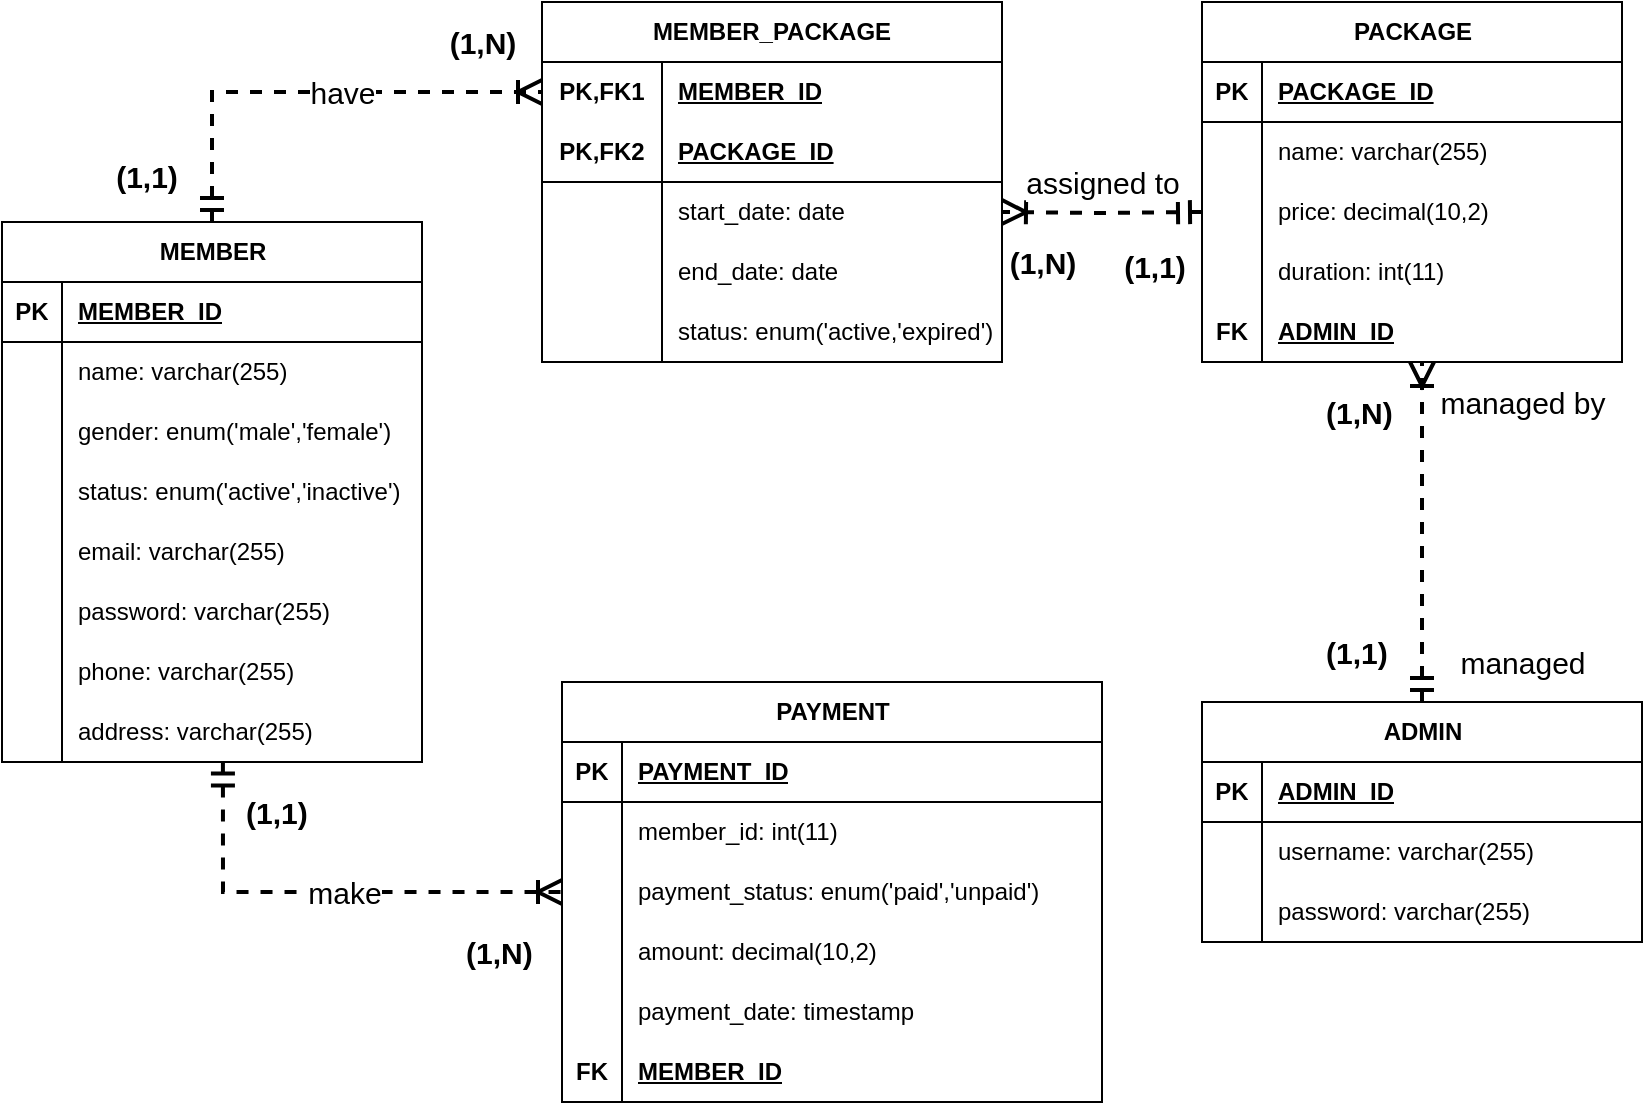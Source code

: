 <mxfile version="26.0.3">
  <diagram id="R2lEEEUBdFMjLlhIrx00" name="Page-1">
    <mxGraphModel dx="1105" dy="549" grid="1" gridSize="10" guides="1" tooltips="1" connect="1" arrows="1" fold="1" page="1" pageScale="1" pageWidth="850" pageHeight="1100" math="0" shadow="0" extFonts="Permanent Marker^https://fonts.googleapis.com/css?family=Permanent+Marker">
      <root>
        <mxCell id="0" />
        <mxCell id="1" parent="0" />
        <mxCell id="UVQawLNhXalvAh1g6Se9-1" value="MEMBER" style="shape=table;startSize=30;container=1;collapsible=1;childLayout=tableLayout;fixedRows=1;rowLines=0;fontStyle=1;align=center;resizeLast=1;html=1;fontFamily=Helvetica;fontSize=12;" parent="1" vertex="1">
          <mxGeometry x="20" y="320" width="210" height="270" as="geometry" />
        </mxCell>
        <mxCell id="UVQawLNhXalvAh1g6Se9-2" value="" style="shape=tableRow;horizontal=0;startSize=0;swimlaneHead=0;swimlaneBody=0;fillColor=none;collapsible=0;dropTarget=0;points=[[0,0.5],[1,0.5]];portConstraint=eastwest;top=0;left=0;right=0;bottom=1;fontFamily=Helvetica;fontSize=12;" parent="UVQawLNhXalvAh1g6Se9-1" vertex="1">
          <mxGeometry y="30" width="210" height="30" as="geometry" />
        </mxCell>
        <mxCell id="UVQawLNhXalvAh1g6Se9-3" value="PK" style="shape=partialRectangle;connectable=0;fillColor=none;top=0;left=0;bottom=0;right=0;fontStyle=1;overflow=hidden;whiteSpace=wrap;html=1;fontFamily=Helvetica;fontSize=12;" parent="UVQawLNhXalvAh1g6Se9-2" vertex="1">
          <mxGeometry width="30" height="30" as="geometry">
            <mxRectangle width="30" height="30" as="alternateBounds" />
          </mxGeometry>
        </mxCell>
        <mxCell id="UVQawLNhXalvAh1g6Se9-4" value="MEMBER_ID" style="shape=partialRectangle;connectable=0;fillColor=none;top=0;left=0;bottom=0;right=0;align=left;spacingLeft=6;fontStyle=5;overflow=hidden;whiteSpace=wrap;html=1;fontFamily=Helvetica;fontSize=12;" parent="UVQawLNhXalvAh1g6Se9-2" vertex="1">
          <mxGeometry x="30" width="180" height="30" as="geometry">
            <mxRectangle width="180" height="30" as="alternateBounds" />
          </mxGeometry>
        </mxCell>
        <mxCell id="UVQawLNhXalvAh1g6Se9-5" value="" style="shape=tableRow;horizontal=0;startSize=0;swimlaneHead=0;swimlaneBody=0;fillColor=none;collapsible=0;dropTarget=0;points=[[0,0.5],[1,0.5]];portConstraint=eastwest;top=0;left=0;right=0;bottom=0;fontFamily=Helvetica;fontSize=12;" parent="UVQawLNhXalvAh1g6Se9-1" vertex="1">
          <mxGeometry y="60" width="210" height="30" as="geometry" />
        </mxCell>
        <mxCell id="UVQawLNhXalvAh1g6Se9-6" value="" style="shape=partialRectangle;connectable=0;fillColor=none;top=0;left=0;bottom=0;right=0;editable=1;overflow=hidden;whiteSpace=wrap;html=1;fontFamily=Helvetica;fontSize=12;" parent="UVQawLNhXalvAh1g6Se9-5" vertex="1">
          <mxGeometry width="30" height="30" as="geometry">
            <mxRectangle width="30" height="30" as="alternateBounds" />
          </mxGeometry>
        </mxCell>
        <mxCell id="UVQawLNhXalvAh1g6Se9-7" value="name: varchar(255)" style="shape=partialRectangle;connectable=0;fillColor=none;top=0;left=0;bottom=0;right=0;align=left;spacingLeft=6;overflow=hidden;whiteSpace=wrap;html=1;fontFamily=Helvetica;fontSize=12;" parent="UVQawLNhXalvAh1g6Se9-5" vertex="1">
          <mxGeometry x="30" width="180" height="30" as="geometry">
            <mxRectangle width="180" height="30" as="alternateBounds" />
          </mxGeometry>
        </mxCell>
        <mxCell id="UVQawLNhXalvAh1g6Se9-8" value="" style="shape=tableRow;horizontal=0;startSize=0;swimlaneHead=0;swimlaneBody=0;fillColor=none;collapsible=0;dropTarget=0;points=[[0,0.5],[1,0.5]];portConstraint=eastwest;top=0;left=0;right=0;bottom=0;fontFamily=Helvetica;fontSize=12;" parent="UVQawLNhXalvAh1g6Se9-1" vertex="1">
          <mxGeometry y="90" width="210" height="30" as="geometry" />
        </mxCell>
        <mxCell id="UVQawLNhXalvAh1g6Se9-9" value="" style="shape=partialRectangle;connectable=0;fillColor=none;top=0;left=0;bottom=0;right=0;editable=1;overflow=hidden;whiteSpace=wrap;html=1;fontFamily=Helvetica;fontSize=12;" parent="UVQawLNhXalvAh1g6Se9-8" vertex="1">
          <mxGeometry width="30" height="30" as="geometry">
            <mxRectangle width="30" height="30" as="alternateBounds" />
          </mxGeometry>
        </mxCell>
        <mxCell id="UVQawLNhXalvAh1g6Se9-10" value="gender: enum(&#39;male&#39;,&#39;female&#39;)" style="shape=partialRectangle;connectable=0;fillColor=none;top=0;left=0;bottom=0;right=0;align=left;spacingLeft=6;overflow=hidden;whiteSpace=wrap;html=1;fontFamily=Helvetica;fontSize=12;" parent="UVQawLNhXalvAh1g6Se9-8" vertex="1">
          <mxGeometry x="30" width="180" height="30" as="geometry">
            <mxRectangle width="180" height="30" as="alternateBounds" />
          </mxGeometry>
        </mxCell>
        <mxCell id="UVQawLNhXalvAh1g6Se9-11" value="" style="shape=tableRow;horizontal=0;startSize=0;swimlaneHead=0;swimlaneBody=0;fillColor=none;collapsible=0;dropTarget=0;points=[[0,0.5],[1,0.5]];portConstraint=eastwest;top=0;left=0;right=0;bottom=0;fontFamily=Helvetica;fontSize=12;" parent="UVQawLNhXalvAh1g6Se9-1" vertex="1">
          <mxGeometry y="120" width="210" height="30" as="geometry" />
        </mxCell>
        <mxCell id="UVQawLNhXalvAh1g6Se9-12" value="" style="shape=partialRectangle;connectable=0;fillColor=none;top=0;left=0;bottom=0;right=0;editable=1;overflow=hidden;whiteSpace=wrap;html=1;fontFamily=Helvetica;fontSize=12;" parent="UVQawLNhXalvAh1g6Se9-11" vertex="1">
          <mxGeometry width="30" height="30" as="geometry">
            <mxRectangle width="30" height="30" as="alternateBounds" />
          </mxGeometry>
        </mxCell>
        <mxCell id="UVQawLNhXalvAh1g6Se9-13" value="status: enum(&#39;active&#39;,&#39;inactive&#39;)" style="shape=partialRectangle;connectable=0;fillColor=none;top=0;left=0;bottom=0;right=0;align=left;spacingLeft=6;overflow=hidden;whiteSpace=wrap;html=1;fontFamily=Helvetica;fontSize=12;" parent="UVQawLNhXalvAh1g6Se9-11" vertex="1">
          <mxGeometry x="30" width="180" height="30" as="geometry">
            <mxRectangle width="180" height="30" as="alternateBounds" />
          </mxGeometry>
        </mxCell>
        <mxCell id="UVQawLNhXalvAh1g6Se9-14" value="" style="shape=tableRow;horizontal=0;startSize=0;swimlaneHead=0;swimlaneBody=0;fillColor=none;collapsible=0;dropTarget=0;points=[[0,0.5],[1,0.5]];portConstraint=eastwest;top=0;left=0;right=0;bottom=0;fontFamily=Helvetica;fontSize=12;" parent="UVQawLNhXalvAh1g6Se9-1" vertex="1">
          <mxGeometry y="150" width="210" height="30" as="geometry" />
        </mxCell>
        <mxCell id="UVQawLNhXalvAh1g6Se9-15" value="" style="shape=partialRectangle;connectable=0;fillColor=none;top=0;left=0;bottom=0;right=0;editable=1;overflow=hidden;whiteSpace=wrap;html=1;fontFamily=Helvetica;fontSize=12;" parent="UVQawLNhXalvAh1g6Se9-14" vertex="1">
          <mxGeometry width="30" height="30" as="geometry">
            <mxRectangle width="30" height="30" as="alternateBounds" />
          </mxGeometry>
        </mxCell>
        <mxCell id="UVQawLNhXalvAh1g6Se9-16" value="email: varchar(255)" style="shape=partialRectangle;connectable=0;fillColor=none;top=0;left=0;bottom=0;right=0;align=left;spacingLeft=6;overflow=hidden;whiteSpace=wrap;html=1;fontFamily=Helvetica;fontSize=12;" parent="UVQawLNhXalvAh1g6Se9-14" vertex="1">
          <mxGeometry x="30" width="180" height="30" as="geometry">
            <mxRectangle width="180" height="30" as="alternateBounds" />
          </mxGeometry>
        </mxCell>
        <mxCell id="UVQawLNhXalvAh1g6Se9-17" value="" style="shape=tableRow;horizontal=0;startSize=0;swimlaneHead=0;swimlaneBody=0;fillColor=none;collapsible=0;dropTarget=0;points=[[0,0.5],[1,0.5]];portConstraint=eastwest;top=0;left=0;right=0;bottom=0;fontFamily=Helvetica;fontSize=12;" parent="UVQawLNhXalvAh1g6Se9-1" vertex="1">
          <mxGeometry y="180" width="210" height="30" as="geometry" />
        </mxCell>
        <mxCell id="UVQawLNhXalvAh1g6Se9-18" value="" style="shape=partialRectangle;connectable=0;fillColor=none;top=0;left=0;bottom=0;right=0;editable=1;overflow=hidden;whiteSpace=wrap;html=1;fontFamily=Helvetica;fontSize=12;" parent="UVQawLNhXalvAh1g6Se9-17" vertex="1">
          <mxGeometry width="30" height="30" as="geometry">
            <mxRectangle width="30" height="30" as="alternateBounds" />
          </mxGeometry>
        </mxCell>
        <mxCell id="UVQawLNhXalvAh1g6Se9-19" value="password: varchar(255)" style="shape=partialRectangle;connectable=0;fillColor=none;top=0;left=0;bottom=0;right=0;align=left;spacingLeft=6;overflow=hidden;whiteSpace=wrap;html=1;fontFamily=Helvetica;fontSize=12;" parent="UVQawLNhXalvAh1g6Se9-17" vertex="1">
          <mxGeometry x="30" width="180" height="30" as="geometry">
            <mxRectangle width="180" height="30" as="alternateBounds" />
          </mxGeometry>
        </mxCell>
        <mxCell id="UVQawLNhXalvAh1g6Se9-20" value="" style="shape=tableRow;horizontal=0;startSize=0;swimlaneHead=0;swimlaneBody=0;fillColor=none;collapsible=0;dropTarget=0;points=[[0,0.5],[1,0.5]];portConstraint=eastwest;top=0;left=0;right=0;bottom=0;fontFamily=Helvetica;fontSize=12;" parent="UVQawLNhXalvAh1g6Se9-1" vertex="1">
          <mxGeometry y="210" width="210" height="30" as="geometry" />
        </mxCell>
        <mxCell id="UVQawLNhXalvAh1g6Se9-21" value="" style="shape=partialRectangle;connectable=0;fillColor=none;top=0;left=0;bottom=0;right=0;editable=1;overflow=hidden;whiteSpace=wrap;html=1;fontFamily=Helvetica;fontSize=12;" parent="UVQawLNhXalvAh1g6Se9-20" vertex="1">
          <mxGeometry width="30" height="30" as="geometry">
            <mxRectangle width="30" height="30" as="alternateBounds" />
          </mxGeometry>
        </mxCell>
        <mxCell id="UVQawLNhXalvAh1g6Se9-22" value="phone: varchar(255)" style="shape=partialRectangle;connectable=0;fillColor=none;top=0;left=0;bottom=0;right=0;align=left;spacingLeft=6;overflow=hidden;whiteSpace=wrap;html=1;fontFamily=Helvetica;fontSize=12;" parent="UVQawLNhXalvAh1g6Se9-20" vertex="1">
          <mxGeometry x="30" width="180" height="30" as="geometry">
            <mxRectangle width="180" height="30" as="alternateBounds" />
          </mxGeometry>
        </mxCell>
        <mxCell id="UVQawLNhXalvAh1g6Se9-23" value="" style="shape=tableRow;horizontal=0;startSize=0;swimlaneHead=0;swimlaneBody=0;fillColor=none;collapsible=0;dropTarget=0;points=[[0,0.5],[1,0.5]];portConstraint=eastwest;top=0;left=0;right=0;bottom=0;fontFamily=Helvetica;fontSize=12;" parent="UVQawLNhXalvAh1g6Se9-1" vertex="1">
          <mxGeometry y="240" width="210" height="30" as="geometry" />
        </mxCell>
        <mxCell id="UVQawLNhXalvAh1g6Se9-24" value="" style="shape=partialRectangle;connectable=0;fillColor=none;top=0;left=0;bottom=0;right=0;editable=1;overflow=hidden;whiteSpace=wrap;html=1;fontFamily=Helvetica;fontSize=12;" parent="UVQawLNhXalvAh1g6Se9-23" vertex="1">
          <mxGeometry width="30" height="30" as="geometry">
            <mxRectangle width="30" height="30" as="alternateBounds" />
          </mxGeometry>
        </mxCell>
        <mxCell id="UVQawLNhXalvAh1g6Se9-25" value="address: varchar(255)" style="shape=partialRectangle;connectable=0;fillColor=none;top=0;left=0;bottom=0;right=0;align=left;spacingLeft=6;overflow=hidden;whiteSpace=wrap;html=1;fontFamily=Helvetica;fontSize=12;" parent="UVQawLNhXalvAh1g6Se9-23" vertex="1">
          <mxGeometry x="30" width="180" height="30" as="geometry">
            <mxRectangle width="180" height="30" as="alternateBounds" />
          </mxGeometry>
        </mxCell>
        <mxCell id="UVQawLNhXalvAh1g6Se9-26" value="PAYMENT" style="shape=table;startSize=30;container=1;collapsible=1;childLayout=tableLayout;fixedRows=1;rowLines=0;fontStyle=1;align=center;resizeLast=1;html=1;fontFamily=Helvetica;fontSize=12;" parent="1" vertex="1">
          <mxGeometry x="300" y="550" width="270" height="210" as="geometry">
            <mxRectangle x="300" y="550" width="100" height="30" as="alternateBounds" />
          </mxGeometry>
        </mxCell>
        <mxCell id="UVQawLNhXalvAh1g6Se9-27" value="" style="shape=tableRow;horizontal=0;startSize=0;swimlaneHead=0;swimlaneBody=0;fillColor=none;collapsible=0;dropTarget=0;points=[[0,0.5],[1,0.5]];portConstraint=eastwest;top=0;left=0;right=0;bottom=1;fontFamily=Helvetica;fontSize=12;" parent="UVQawLNhXalvAh1g6Se9-26" vertex="1">
          <mxGeometry y="30" width="270" height="30" as="geometry" />
        </mxCell>
        <mxCell id="UVQawLNhXalvAh1g6Se9-28" value="PK" style="shape=partialRectangle;connectable=0;fillColor=none;top=0;left=0;bottom=0;right=0;fontStyle=1;overflow=hidden;whiteSpace=wrap;html=1;fontFamily=Helvetica;fontSize=12;" parent="UVQawLNhXalvAh1g6Se9-27" vertex="1">
          <mxGeometry width="30" height="30" as="geometry">
            <mxRectangle width="30" height="30" as="alternateBounds" />
          </mxGeometry>
        </mxCell>
        <mxCell id="UVQawLNhXalvAh1g6Se9-29" value="PAYMENT_ID" style="shape=partialRectangle;connectable=0;fillColor=none;top=0;left=0;bottom=0;right=0;align=left;spacingLeft=6;fontStyle=5;overflow=hidden;whiteSpace=wrap;html=1;fontFamily=Helvetica;fontSize=12;" parent="UVQawLNhXalvAh1g6Se9-27" vertex="1">
          <mxGeometry x="30" width="240" height="30" as="geometry">
            <mxRectangle width="240" height="30" as="alternateBounds" />
          </mxGeometry>
        </mxCell>
        <mxCell id="UVQawLNhXalvAh1g6Se9-30" value="" style="shape=tableRow;horizontal=0;startSize=0;swimlaneHead=0;swimlaneBody=0;fillColor=none;collapsible=0;dropTarget=0;points=[[0,0.5],[1,0.5]];portConstraint=eastwest;top=0;left=0;right=0;bottom=0;fontFamily=Helvetica;fontSize=12;" parent="UVQawLNhXalvAh1g6Se9-26" vertex="1">
          <mxGeometry y="60" width="270" height="30" as="geometry" />
        </mxCell>
        <mxCell id="UVQawLNhXalvAh1g6Se9-31" value="" style="shape=partialRectangle;connectable=0;fillColor=none;top=0;left=0;bottom=0;right=0;editable=1;overflow=hidden;whiteSpace=wrap;html=1;fontFamily=Helvetica;fontSize=12;" parent="UVQawLNhXalvAh1g6Se9-30" vertex="1">
          <mxGeometry width="30" height="30" as="geometry">
            <mxRectangle width="30" height="30" as="alternateBounds" />
          </mxGeometry>
        </mxCell>
        <mxCell id="UVQawLNhXalvAh1g6Se9-32" value="member_id: int(11)" style="shape=partialRectangle;connectable=0;fillColor=none;top=0;left=0;bottom=0;right=0;align=left;spacingLeft=6;overflow=hidden;whiteSpace=wrap;html=1;fontFamily=Helvetica;fontSize=12;" parent="UVQawLNhXalvAh1g6Se9-30" vertex="1">
          <mxGeometry x="30" width="240" height="30" as="geometry">
            <mxRectangle width="240" height="30" as="alternateBounds" />
          </mxGeometry>
        </mxCell>
        <mxCell id="UVQawLNhXalvAh1g6Se9-33" value="" style="shape=tableRow;horizontal=0;startSize=0;swimlaneHead=0;swimlaneBody=0;fillColor=none;collapsible=0;dropTarget=0;points=[[0,0.5],[1,0.5]];portConstraint=eastwest;top=0;left=0;right=0;bottom=0;fontFamily=Helvetica;fontSize=12;" parent="UVQawLNhXalvAh1g6Se9-26" vertex="1">
          <mxGeometry y="90" width="270" height="30" as="geometry" />
        </mxCell>
        <mxCell id="UVQawLNhXalvAh1g6Se9-34" value="" style="shape=partialRectangle;connectable=0;fillColor=none;top=0;left=0;bottom=0;right=0;editable=1;overflow=hidden;whiteSpace=wrap;html=1;fontFamily=Helvetica;fontSize=12;" parent="UVQawLNhXalvAh1g6Se9-33" vertex="1">
          <mxGeometry width="30" height="30" as="geometry">
            <mxRectangle width="30" height="30" as="alternateBounds" />
          </mxGeometry>
        </mxCell>
        <mxCell id="UVQawLNhXalvAh1g6Se9-35" value="payment_status: enum(&#39;paid&#39;,&#39;unpaid&#39;)" style="shape=partialRectangle;connectable=0;fillColor=none;top=0;left=0;bottom=0;right=0;align=left;spacingLeft=6;overflow=hidden;whiteSpace=wrap;html=1;fontFamily=Helvetica;fontSize=12;" parent="UVQawLNhXalvAh1g6Se9-33" vertex="1">
          <mxGeometry x="30" width="240" height="30" as="geometry">
            <mxRectangle width="240" height="30" as="alternateBounds" />
          </mxGeometry>
        </mxCell>
        <mxCell id="UVQawLNhXalvAh1g6Se9-36" value="" style="shape=tableRow;horizontal=0;startSize=0;swimlaneHead=0;swimlaneBody=0;fillColor=none;collapsible=0;dropTarget=0;points=[[0,0.5],[1,0.5]];portConstraint=eastwest;top=0;left=0;right=0;bottom=0;fontFamily=Helvetica;fontSize=12;" parent="UVQawLNhXalvAh1g6Se9-26" vertex="1">
          <mxGeometry y="120" width="270" height="30" as="geometry" />
        </mxCell>
        <mxCell id="UVQawLNhXalvAh1g6Se9-37" value="" style="shape=partialRectangle;connectable=0;fillColor=none;top=0;left=0;bottom=0;right=0;editable=1;overflow=hidden;whiteSpace=wrap;html=1;fontFamily=Helvetica;fontSize=12;" parent="UVQawLNhXalvAh1g6Se9-36" vertex="1">
          <mxGeometry width="30" height="30" as="geometry">
            <mxRectangle width="30" height="30" as="alternateBounds" />
          </mxGeometry>
        </mxCell>
        <mxCell id="UVQawLNhXalvAh1g6Se9-38" value="amount: decimal(10,2)" style="shape=partialRectangle;connectable=0;fillColor=none;top=0;left=0;bottom=0;right=0;align=left;spacingLeft=6;overflow=hidden;whiteSpace=wrap;html=1;fontFamily=Helvetica;fontSize=12;" parent="UVQawLNhXalvAh1g6Se9-36" vertex="1">
          <mxGeometry x="30" width="240" height="30" as="geometry">
            <mxRectangle width="240" height="30" as="alternateBounds" />
          </mxGeometry>
        </mxCell>
        <mxCell id="UVQawLNhXalvAh1g6Se9-39" value="" style="shape=tableRow;horizontal=0;startSize=0;swimlaneHead=0;swimlaneBody=0;fillColor=none;collapsible=0;dropTarget=0;points=[[0,0.5],[1,0.5]];portConstraint=eastwest;top=0;left=0;right=0;bottom=0;fontFamily=Helvetica;fontSize=12;" parent="UVQawLNhXalvAh1g6Se9-26" vertex="1">
          <mxGeometry y="150" width="270" height="30" as="geometry" />
        </mxCell>
        <mxCell id="UVQawLNhXalvAh1g6Se9-40" value="" style="shape=partialRectangle;connectable=0;fillColor=none;top=0;left=0;bottom=0;right=0;editable=1;overflow=hidden;whiteSpace=wrap;html=1;fontFamily=Helvetica;fontSize=12;" parent="UVQawLNhXalvAh1g6Se9-39" vertex="1">
          <mxGeometry width="30" height="30" as="geometry">
            <mxRectangle width="30" height="30" as="alternateBounds" />
          </mxGeometry>
        </mxCell>
        <mxCell id="UVQawLNhXalvAh1g6Se9-41" value="payment_date: timestamp" style="shape=partialRectangle;connectable=0;fillColor=none;top=0;left=0;bottom=0;right=0;align=left;spacingLeft=6;overflow=hidden;whiteSpace=wrap;html=1;fontFamily=Helvetica;fontSize=12;" parent="UVQawLNhXalvAh1g6Se9-39" vertex="1">
          <mxGeometry x="30" width="240" height="30" as="geometry">
            <mxRectangle width="240" height="30" as="alternateBounds" />
          </mxGeometry>
        </mxCell>
        <mxCell id="UVQawLNhXalvAh1g6Se9-42" value="" style="shape=tableRow;horizontal=0;startSize=0;swimlaneHead=0;swimlaneBody=0;fillColor=none;collapsible=0;dropTarget=0;points=[[0,0.5],[1,0.5]];portConstraint=eastwest;top=0;left=0;right=0;bottom=0;fontFamily=Helvetica;fontSize=12;fontStyle=1" parent="UVQawLNhXalvAh1g6Se9-26" vertex="1">
          <mxGeometry y="180" width="270" height="30" as="geometry" />
        </mxCell>
        <mxCell id="UVQawLNhXalvAh1g6Se9-43" value="&lt;b&gt;FK&lt;/b&gt;" style="shape=partialRectangle;connectable=0;fillColor=none;top=0;left=0;bottom=0;right=0;editable=1;overflow=hidden;whiteSpace=wrap;html=1;fontFamily=Helvetica;fontSize=12;" parent="UVQawLNhXalvAh1g6Se9-42" vertex="1">
          <mxGeometry width="30" height="30" as="geometry">
            <mxRectangle width="30" height="30" as="alternateBounds" />
          </mxGeometry>
        </mxCell>
        <mxCell id="UVQawLNhXalvAh1g6Se9-44" value="&lt;b&gt;&lt;u&gt;MEMBER_ID&lt;/u&gt;&lt;/b&gt;" style="shape=partialRectangle;connectable=0;fillColor=none;top=0;left=0;bottom=0;right=0;align=left;spacingLeft=6;overflow=hidden;whiteSpace=wrap;html=1;fontFamily=Helvetica;fontSize=12;" parent="UVQawLNhXalvAh1g6Se9-42" vertex="1">
          <mxGeometry x="30" width="240" height="30" as="geometry">
            <mxRectangle width="240" height="30" as="alternateBounds" />
          </mxGeometry>
        </mxCell>
        <mxCell id="UVQawLNhXalvAh1g6Se9-45" value="PACKAGE" style="shape=table;startSize=30;container=1;collapsible=1;childLayout=tableLayout;fixedRows=1;rowLines=0;fontStyle=1;align=center;resizeLast=1;html=1;fontFamily=Helvetica;fontSize=12;" parent="1" vertex="1">
          <mxGeometry x="620" y="210" width="210" height="180" as="geometry" />
        </mxCell>
        <mxCell id="UVQawLNhXalvAh1g6Se9-46" value="" style="shape=tableRow;horizontal=0;startSize=0;swimlaneHead=0;swimlaneBody=0;fillColor=none;collapsible=0;dropTarget=0;points=[[0,0.5],[1,0.5]];portConstraint=eastwest;top=0;left=0;right=0;bottom=1;fontFamily=Helvetica;fontSize=12;" parent="UVQawLNhXalvAh1g6Se9-45" vertex="1">
          <mxGeometry y="30" width="210" height="30" as="geometry" />
        </mxCell>
        <mxCell id="UVQawLNhXalvAh1g6Se9-47" value="PK" style="shape=partialRectangle;connectable=0;fillColor=none;top=0;left=0;bottom=0;right=0;fontStyle=1;overflow=hidden;whiteSpace=wrap;html=1;fontFamily=Helvetica;fontSize=12;" parent="UVQawLNhXalvAh1g6Se9-46" vertex="1">
          <mxGeometry width="30" height="30" as="geometry">
            <mxRectangle width="30" height="30" as="alternateBounds" />
          </mxGeometry>
        </mxCell>
        <mxCell id="UVQawLNhXalvAh1g6Se9-48" value="PACKAGE_ID" style="shape=partialRectangle;connectable=0;fillColor=none;top=0;left=0;bottom=0;right=0;align=left;spacingLeft=6;fontStyle=5;overflow=hidden;whiteSpace=wrap;html=1;fontFamily=Helvetica;fontSize=12;" parent="UVQawLNhXalvAh1g6Se9-46" vertex="1">
          <mxGeometry x="30" width="180" height="30" as="geometry">
            <mxRectangle width="180" height="30" as="alternateBounds" />
          </mxGeometry>
        </mxCell>
        <mxCell id="UVQawLNhXalvAh1g6Se9-49" value="" style="shape=tableRow;horizontal=0;startSize=0;swimlaneHead=0;swimlaneBody=0;fillColor=none;collapsible=0;dropTarget=0;points=[[0,0.5],[1,0.5]];portConstraint=eastwest;top=0;left=0;right=0;bottom=0;fontFamily=Helvetica;fontSize=12;" parent="UVQawLNhXalvAh1g6Se9-45" vertex="1">
          <mxGeometry y="60" width="210" height="30" as="geometry" />
        </mxCell>
        <mxCell id="UVQawLNhXalvAh1g6Se9-50" value="" style="shape=partialRectangle;connectable=0;fillColor=none;top=0;left=0;bottom=0;right=0;editable=1;overflow=hidden;whiteSpace=wrap;html=1;fontFamily=Helvetica;fontSize=12;" parent="UVQawLNhXalvAh1g6Se9-49" vertex="1">
          <mxGeometry width="30" height="30" as="geometry">
            <mxRectangle width="30" height="30" as="alternateBounds" />
          </mxGeometry>
        </mxCell>
        <mxCell id="UVQawLNhXalvAh1g6Se9-51" value="name: varchar(255)" style="shape=partialRectangle;connectable=0;fillColor=none;top=0;left=0;bottom=0;right=0;align=left;spacingLeft=6;overflow=hidden;whiteSpace=wrap;html=1;fontFamily=Helvetica;fontSize=12;" parent="UVQawLNhXalvAh1g6Se9-49" vertex="1">
          <mxGeometry x="30" width="180" height="30" as="geometry">
            <mxRectangle width="180" height="30" as="alternateBounds" />
          </mxGeometry>
        </mxCell>
        <mxCell id="UVQawLNhXalvAh1g6Se9-55" value="" style="shape=tableRow;horizontal=0;startSize=0;swimlaneHead=0;swimlaneBody=0;fillColor=none;collapsible=0;dropTarget=0;points=[[0,0.5],[1,0.5]];portConstraint=eastwest;top=0;left=0;right=0;bottom=0;fontFamily=Helvetica;fontSize=12;" parent="UVQawLNhXalvAh1g6Se9-45" vertex="1">
          <mxGeometry y="90" width="210" height="30" as="geometry" />
        </mxCell>
        <mxCell id="UVQawLNhXalvAh1g6Se9-56" value="" style="shape=partialRectangle;connectable=0;fillColor=none;top=0;left=0;bottom=0;right=0;editable=1;overflow=hidden;whiteSpace=wrap;html=1;fontFamily=Helvetica;fontSize=12;" parent="UVQawLNhXalvAh1g6Se9-55" vertex="1">
          <mxGeometry width="30" height="30" as="geometry">
            <mxRectangle width="30" height="30" as="alternateBounds" />
          </mxGeometry>
        </mxCell>
        <mxCell id="UVQawLNhXalvAh1g6Se9-57" value="price: decimal(10,2)" style="shape=partialRectangle;connectable=0;fillColor=none;top=0;left=0;bottom=0;right=0;align=left;spacingLeft=6;overflow=hidden;whiteSpace=wrap;html=1;fontFamily=Helvetica;fontSize=12;" parent="UVQawLNhXalvAh1g6Se9-55" vertex="1">
          <mxGeometry x="30" width="180" height="30" as="geometry">
            <mxRectangle width="180" height="30" as="alternateBounds" />
          </mxGeometry>
        </mxCell>
        <mxCell id="UVQawLNhXalvAh1g6Se9-58" value="" style="shape=tableRow;horizontal=0;startSize=0;swimlaneHead=0;swimlaneBody=0;fillColor=none;collapsible=0;dropTarget=0;points=[[0,0.5],[1,0.5]];portConstraint=eastwest;top=0;left=0;right=0;bottom=0;fontFamily=Helvetica;fontSize=12;" parent="UVQawLNhXalvAh1g6Se9-45" vertex="1">
          <mxGeometry y="120" width="210" height="30" as="geometry" />
        </mxCell>
        <mxCell id="UVQawLNhXalvAh1g6Se9-59" value="" style="shape=partialRectangle;connectable=0;fillColor=none;top=0;left=0;bottom=0;right=0;editable=1;overflow=hidden;whiteSpace=wrap;html=1;fontFamily=Helvetica;fontSize=12;" parent="UVQawLNhXalvAh1g6Se9-58" vertex="1">
          <mxGeometry width="30" height="30" as="geometry">
            <mxRectangle width="30" height="30" as="alternateBounds" />
          </mxGeometry>
        </mxCell>
        <mxCell id="UVQawLNhXalvAh1g6Se9-60" value="duration: int(11)" style="shape=partialRectangle;connectable=0;fillColor=none;top=0;left=0;bottom=0;right=0;align=left;spacingLeft=6;overflow=hidden;whiteSpace=wrap;html=1;fontFamily=Helvetica;fontSize=12;" parent="UVQawLNhXalvAh1g6Se9-58" vertex="1">
          <mxGeometry x="30" width="180" height="30" as="geometry">
            <mxRectangle width="180" height="30" as="alternateBounds" />
          </mxGeometry>
        </mxCell>
        <mxCell id="UVQawLNhXalvAh1g6Se9-61" value="" style="shape=tableRow;horizontal=0;startSize=0;swimlaneHead=0;swimlaneBody=0;fillColor=none;collapsible=0;dropTarget=0;points=[[0,0.5],[1,0.5]];portConstraint=eastwest;top=0;left=0;right=0;bottom=0;fontFamily=Helvetica;fontSize=12;" parent="UVQawLNhXalvAh1g6Se9-45" vertex="1">
          <mxGeometry y="150" width="210" height="30" as="geometry" />
        </mxCell>
        <mxCell id="UVQawLNhXalvAh1g6Se9-62" value="&lt;b&gt;FK&lt;/b&gt;" style="shape=partialRectangle;connectable=0;fillColor=none;top=0;left=0;bottom=0;right=0;editable=1;overflow=hidden;whiteSpace=wrap;html=1;fontFamily=Helvetica;fontSize=12;" parent="UVQawLNhXalvAh1g6Se9-61" vertex="1">
          <mxGeometry width="30" height="30" as="geometry">
            <mxRectangle width="30" height="30" as="alternateBounds" />
          </mxGeometry>
        </mxCell>
        <mxCell id="UVQawLNhXalvAh1g6Se9-63" value="&lt;b&gt;&lt;u&gt;ADMIN_ID&lt;/u&gt;&lt;/b&gt;" style="shape=partialRectangle;connectable=0;fillColor=none;top=0;left=0;bottom=0;right=0;align=left;spacingLeft=6;overflow=hidden;whiteSpace=wrap;html=1;fontFamily=Helvetica;fontSize=12;" parent="UVQawLNhXalvAh1g6Se9-61" vertex="1">
          <mxGeometry x="30" width="180" height="30" as="geometry">
            <mxRectangle width="180" height="30" as="alternateBounds" />
          </mxGeometry>
        </mxCell>
        <mxCell id="UVQawLNhXalvAh1g6Se9-64" style="edgeStyle=orthogonalEdgeStyle;rounded=0;orthogonalLoop=1;jettySize=auto;html=1;exitX=0.5;exitY=0;exitDx=0;exitDy=0;startArrow=ERmandOne;startFill=0;endArrow=ERoneToMany;endFill=0;endSize=9;startSize=9;strokeWidth=2;dashed=1;" parent="1" source="UVQawLNhXalvAh1g6Se9-66" edge="1">
          <mxGeometry relative="1" as="geometry">
            <mxPoint x="730" y="390" as="targetPoint" />
            <Array as="points">
              <mxPoint x="730" y="390" />
            </Array>
          </mxGeometry>
        </mxCell>
        <mxCell id="UVQawLNhXalvAh1g6Se9-65" value="managed by" style="edgeLabel;html=1;align=center;verticalAlign=middle;resizable=0;points=[];fontSize=15;" parent="UVQawLNhXalvAh1g6Se9-64" vertex="1" connectable="0">
          <mxGeometry x="0.096" y="2" relative="1" as="geometry">
            <mxPoint x="52" y="-57" as="offset" />
          </mxGeometry>
        </mxCell>
        <mxCell id="UVQawLNhXalvAh1g6Se9-66" value="ADMIN" style="shape=table;startSize=30;container=1;collapsible=1;childLayout=tableLayout;fixedRows=1;rowLines=0;fontStyle=1;align=center;resizeLast=1;html=1;fontFamily=Helvetica;fontSize=12;" parent="1" vertex="1">
          <mxGeometry x="620" y="560" width="220" height="120" as="geometry" />
        </mxCell>
        <mxCell id="UVQawLNhXalvAh1g6Se9-67" value="" style="shape=tableRow;horizontal=0;startSize=0;swimlaneHead=0;swimlaneBody=0;fillColor=none;collapsible=0;dropTarget=0;points=[[0,0.5],[1,0.5]];portConstraint=eastwest;top=0;left=0;right=0;bottom=1;fontFamily=Helvetica;fontSize=12;" parent="UVQawLNhXalvAh1g6Se9-66" vertex="1">
          <mxGeometry y="30" width="220" height="30" as="geometry" />
        </mxCell>
        <mxCell id="UVQawLNhXalvAh1g6Se9-68" value="PK" style="shape=partialRectangle;connectable=0;fillColor=none;top=0;left=0;bottom=0;right=0;fontStyle=1;overflow=hidden;whiteSpace=wrap;html=1;fontFamily=Helvetica;fontSize=12;" parent="UVQawLNhXalvAh1g6Se9-67" vertex="1">
          <mxGeometry width="30" height="30" as="geometry">
            <mxRectangle width="30" height="30" as="alternateBounds" />
          </mxGeometry>
        </mxCell>
        <mxCell id="UVQawLNhXalvAh1g6Se9-69" value="ADMIN_ID" style="shape=partialRectangle;connectable=0;fillColor=none;top=0;left=0;bottom=0;right=0;align=left;spacingLeft=6;fontStyle=5;overflow=hidden;whiteSpace=wrap;html=1;fontFamily=Helvetica;fontSize=12;" parent="UVQawLNhXalvAh1g6Se9-67" vertex="1">
          <mxGeometry x="30" width="190" height="30" as="geometry">
            <mxRectangle width="190" height="30" as="alternateBounds" />
          </mxGeometry>
        </mxCell>
        <mxCell id="UVQawLNhXalvAh1g6Se9-70" value="" style="shape=tableRow;horizontal=0;startSize=0;swimlaneHead=0;swimlaneBody=0;fillColor=none;collapsible=0;dropTarget=0;points=[[0,0.5],[1,0.5]];portConstraint=eastwest;top=0;left=0;right=0;bottom=0;fontFamily=Helvetica;fontSize=12;" parent="UVQawLNhXalvAh1g6Se9-66" vertex="1">
          <mxGeometry y="60" width="220" height="30" as="geometry" />
        </mxCell>
        <mxCell id="UVQawLNhXalvAh1g6Se9-71" value="" style="shape=partialRectangle;connectable=0;fillColor=none;top=0;left=0;bottom=0;right=0;editable=1;overflow=hidden;whiteSpace=wrap;html=1;fontFamily=Helvetica;fontSize=12;" parent="UVQawLNhXalvAh1g6Se9-70" vertex="1">
          <mxGeometry width="30" height="30" as="geometry">
            <mxRectangle width="30" height="30" as="alternateBounds" />
          </mxGeometry>
        </mxCell>
        <mxCell id="UVQawLNhXalvAh1g6Se9-72" value="username: varchar(255)" style="shape=partialRectangle;connectable=0;fillColor=none;top=0;left=0;bottom=0;right=0;align=left;spacingLeft=6;overflow=hidden;whiteSpace=wrap;html=1;fontFamily=Helvetica;fontSize=12;" parent="UVQawLNhXalvAh1g6Se9-70" vertex="1">
          <mxGeometry x="30" width="190" height="30" as="geometry">
            <mxRectangle width="190" height="30" as="alternateBounds" />
          </mxGeometry>
        </mxCell>
        <mxCell id="UVQawLNhXalvAh1g6Se9-73" value="" style="shape=tableRow;horizontal=0;startSize=0;swimlaneHead=0;swimlaneBody=0;fillColor=none;collapsible=0;dropTarget=0;points=[[0,0.5],[1,0.5]];portConstraint=eastwest;top=0;left=0;right=0;bottom=0;fontFamily=Helvetica;fontSize=12;" parent="UVQawLNhXalvAh1g6Se9-66" vertex="1">
          <mxGeometry y="90" width="220" height="30" as="geometry" />
        </mxCell>
        <mxCell id="UVQawLNhXalvAh1g6Se9-74" value="" style="shape=partialRectangle;connectable=0;fillColor=none;top=0;left=0;bottom=0;right=0;editable=1;overflow=hidden;whiteSpace=wrap;html=1;fontFamily=Helvetica;fontSize=12;" parent="UVQawLNhXalvAh1g6Se9-73" vertex="1">
          <mxGeometry width="30" height="30" as="geometry">
            <mxRectangle width="30" height="30" as="alternateBounds" />
          </mxGeometry>
        </mxCell>
        <mxCell id="UVQawLNhXalvAh1g6Se9-75" value="password: varchar(255)" style="shape=partialRectangle;connectable=0;fillColor=none;top=0;left=0;bottom=0;right=0;align=left;spacingLeft=6;overflow=hidden;whiteSpace=wrap;html=1;fontFamily=Helvetica;fontSize=12;" parent="UVQawLNhXalvAh1g6Se9-73" vertex="1">
          <mxGeometry x="30" width="190" height="30" as="geometry">
            <mxRectangle width="190" height="30" as="alternateBounds" />
          </mxGeometry>
        </mxCell>
        <mxCell id="UVQawLNhXalvAh1g6Se9-76" style="edgeStyle=orthogonalEdgeStyle;rounded=0;orthogonalLoop=1;jettySize=auto;html=1;exitX=0.5;exitY=0;exitDx=0;exitDy=0;entryX=0;entryY=0.5;entryDx=0;entryDy=0;startArrow=ERmandOne;startFill=0;endArrow=ERoneToMany;endFill=0;strokeWidth=2;targetPerimeterSpacing=0;endSize=9;startSize=9;dashed=1;" parent="1" source="UVQawLNhXalvAh1g6Se9-1" target="UVQawLNhXalvAh1g6Se9-82" edge="1">
          <mxGeometry relative="1" as="geometry">
            <mxPoint x="310" y="320" as="targetPoint" />
          </mxGeometry>
        </mxCell>
        <mxCell id="UVQawLNhXalvAh1g6Se9-77" value="have" style="edgeLabel;html=1;align=center;verticalAlign=middle;resizable=0;points=[];fontSize=15;" parent="UVQawLNhXalvAh1g6Se9-76" vertex="1" connectable="0">
          <mxGeometry x="0.049" y="-2" relative="1" as="geometry">
            <mxPoint x="9" y="-2" as="offset" />
          </mxGeometry>
        </mxCell>
        <mxCell id="UVQawLNhXalvAh1g6Se9-78" value="(1,N)" style="edgeLabel;html=1;align=center;verticalAlign=middle;resizable=0;points=[];fontStyle=1;fontSize=15;" parent="UVQawLNhXalvAh1g6Se9-76" vertex="1" connectable="0">
          <mxGeometry x="0.657" y="-1" relative="1" as="geometry">
            <mxPoint x="9" y="-26" as="offset" />
          </mxGeometry>
        </mxCell>
        <mxCell id="UVQawLNhXalvAh1g6Se9-79" style="edgeStyle=orthogonalEdgeStyle;rounded=0;orthogonalLoop=1;jettySize=auto;html=1;exitX=0;exitY=0.5;exitDx=0;exitDy=0;entryX=1;entryY=0.5;entryDx=0;entryDy=0;endArrow=ERoneToMany;endFill=0;startArrow=ERmandOne;startFill=0;strokeWidth=2;sourcePerimeterSpacing=0;endSize=9;startSize=9;dashed=1;" parent="1" target="UVQawLNhXalvAh1g6Se9-88" edge="1">
          <mxGeometry relative="1" as="geometry">
            <mxPoint x="520" y="320" as="targetPoint" />
            <mxPoint x="620" y="315" as="sourcePoint" />
          </mxGeometry>
        </mxCell>
        <mxCell id="UVQawLNhXalvAh1g6Se9-80" value="assigned to" style="edgeLabel;html=1;align=center;verticalAlign=middle;resizable=0;points=[];fontSize=15;" parent="UVQawLNhXalvAh1g6Se9-79" vertex="1" connectable="0">
          <mxGeometry x="0.008" y="1" relative="1" as="geometry">
            <mxPoint y="-16" as="offset" />
          </mxGeometry>
        </mxCell>
        <mxCell id="UVQawLNhXalvAh1g6Se9-81" value="&lt;span style=&quot;text-wrap-mode: nowrap;&quot;&gt;MEMBER_PACKAGE&lt;/span&gt;" style="shape=table;startSize=30;container=1;collapsible=1;childLayout=tableLayout;fixedRows=1;rowLines=0;fontStyle=1;align=center;resizeLast=1;html=1;whiteSpace=wrap;" parent="1" vertex="1">
          <mxGeometry x="290" y="210" width="230" height="180" as="geometry" />
        </mxCell>
        <mxCell id="UVQawLNhXalvAh1g6Se9-82" value="" style="shape=tableRow;horizontal=0;startSize=0;swimlaneHead=0;swimlaneBody=0;fillColor=none;collapsible=0;dropTarget=0;points=[[0,0.5],[1,0.5]];portConstraint=eastwest;top=0;left=0;right=0;bottom=0;html=1;" parent="UVQawLNhXalvAh1g6Se9-81" vertex="1">
          <mxGeometry y="30" width="230" height="30" as="geometry" />
        </mxCell>
        <mxCell id="UVQawLNhXalvAh1g6Se9-83" value="PK,FK1" style="shape=partialRectangle;connectable=0;fillColor=none;top=0;left=0;bottom=0;right=0;fontStyle=1;overflow=hidden;html=1;whiteSpace=wrap;" parent="UVQawLNhXalvAh1g6Se9-82" vertex="1">
          <mxGeometry width="60" height="30" as="geometry">
            <mxRectangle width="60" height="30" as="alternateBounds" />
          </mxGeometry>
        </mxCell>
        <mxCell id="UVQawLNhXalvAh1g6Se9-84" value="&lt;span style=&quot;&quot;&gt;MEMBER_ID&lt;/span&gt;" style="shape=partialRectangle;connectable=0;fillColor=none;top=0;left=0;bottom=0;right=0;align=left;spacingLeft=6;fontStyle=5;overflow=hidden;html=1;whiteSpace=wrap;" parent="UVQawLNhXalvAh1g6Se9-82" vertex="1">
          <mxGeometry x="60" width="170" height="30" as="geometry">
            <mxRectangle width="170" height="30" as="alternateBounds" />
          </mxGeometry>
        </mxCell>
        <mxCell id="UVQawLNhXalvAh1g6Se9-85" value="" style="shape=tableRow;horizontal=0;startSize=0;swimlaneHead=0;swimlaneBody=0;fillColor=none;collapsible=0;dropTarget=0;points=[[0,0.5],[1,0.5]];portConstraint=eastwest;top=0;left=0;right=0;bottom=1;html=1;" parent="UVQawLNhXalvAh1g6Se9-81" vertex="1">
          <mxGeometry y="60" width="230" height="30" as="geometry" />
        </mxCell>
        <mxCell id="UVQawLNhXalvAh1g6Se9-86" value="PK,FK2" style="shape=partialRectangle;connectable=0;fillColor=none;top=0;left=0;bottom=0;right=0;fontStyle=1;overflow=hidden;html=1;whiteSpace=wrap;" parent="UVQawLNhXalvAh1g6Se9-85" vertex="1">
          <mxGeometry width="60" height="30" as="geometry">
            <mxRectangle width="60" height="30" as="alternateBounds" />
          </mxGeometry>
        </mxCell>
        <mxCell id="UVQawLNhXalvAh1g6Se9-87" value="&lt;span style=&quot;&quot;&gt;PACKAGE_ID&lt;/span&gt;" style="shape=partialRectangle;connectable=0;fillColor=none;top=0;left=0;bottom=0;right=0;align=left;spacingLeft=6;fontStyle=5;overflow=hidden;html=1;whiteSpace=wrap;" parent="UVQawLNhXalvAh1g6Se9-85" vertex="1">
          <mxGeometry x="60" width="170" height="30" as="geometry">
            <mxRectangle width="170" height="30" as="alternateBounds" />
          </mxGeometry>
        </mxCell>
        <mxCell id="UVQawLNhXalvAh1g6Se9-88" value="" style="shape=tableRow;horizontal=0;startSize=0;swimlaneHead=0;swimlaneBody=0;fillColor=none;collapsible=0;dropTarget=0;points=[[0,0.5],[1,0.5]];portConstraint=eastwest;top=0;left=0;right=0;bottom=0;html=1;" parent="UVQawLNhXalvAh1g6Se9-81" vertex="1">
          <mxGeometry y="90" width="230" height="30" as="geometry" />
        </mxCell>
        <mxCell id="UVQawLNhXalvAh1g6Se9-89" value="" style="shape=partialRectangle;connectable=0;fillColor=none;top=0;left=0;bottom=0;right=0;editable=1;overflow=hidden;html=1;whiteSpace=wrap;" parent="UVQawLNhXalvAh1g6Se9-88" vertex="1">
          <mxGeometry width="60" height="30" as="geometry">
            <mxRectangle width="60" height="30" as="alternateBounds" />
          </mxGeometry>
        </mxCell>
        <mxCell id="UVQawLNhXalvAh1g6Se9-90" value="start_date: date" style="shape=partialRectangle;connectable=0;fillColor=none;top=0;left=0;bottom=0;right=0;align=left;spacingLeft=6;overflow=hidden;html=1;whiteSpace=wrap;" parent="UVQawLNhXalvAh1g6Se9-88" vertex="1">
          <mxGeometry x="60" width="170" height="30" as="geometry">
            <mxRectangle width="170" height="30" as="alternateBounds" />
          </mxGeometry>
        </mxCell>
        <mxCell id="UVQawLNhXalvAh1g6Se9-91" value="" style="shape=tableRow;horizontal=0;startSize=0;swimlaneHead=0;swimlaneBody=0;fillColor=none;collapsible=0;dropTarget=0;points=[[0,0.5],[1,0.5]];portConstraint=eastwest;top=0;left=0;right=0;bottom=0;html=1;" parent="UVQawLNhXalvAh1g6Se9-81" vertex="1">
          <mxGeometry y="120" width="230" height="30" as="geometry" />
        </mxCell>
        <mxCell id="UVQawLNhXalvAh1g6Se9-92" value="" style="shape=partialRectangle;connectable=0;fillColor=none;top=0;left=0;bottom=0;right=0;editable=1;overflow=hidden;html=1;whiteSpace=wrap;" parent="UVQawLNhXalvAh1g6Se9-91" vertex="1">
          <mxGeometry width="60" height="30" as="geometry">
            <mxRectangle width="60" height="30" as="alternateBounds" />
          </mxGeometry>
        </mxCell>
        <mxCell id="UVQawLNhXalvAh1g6Se9-93" value="end_date: date" style="shape=partialRectangle;connectable=0;fillColor=none;top=0;left=0;bottom=0;right=0;align=left;spacingLeft=6;overflow=hidden;html=1;whiteSpace=wrap;" parent="UVQawLNhXalvAh1g6Se9-91" vertex="1">
          <mxGeometry x="60" width="170" height="30" as="geometry">
            <mxRectangle width="170" height="30" as="alternateBounds" />
          </mxGeometry>
        </mxCell>
        <mxCell id="UVQawLNhXalvAh1g6Se9-94" value="" style="shape=tableRow;horizontal=0;startSize=0;swimlaneHead=0;swimlaneBody=0;fillColor=none;collapsible=0;dropTarget=0;points=[[0,0.5],[1,0.5]];portConstraint=eastwest;top=0;left=0;right=0;bottom=0;html=1;" parent="UVQawLNhXalvAh1g6Se9-81" vertex="1">
          <mxGeometry y="150" width="230" height="30" as="geometry" />
        </mxCell>
        <mxCell id="UVQawLNhXalvAh1g6Se9-95" value="" style="shape=partialRectangle;connectable=0;fillColor=none;top=0;left=0;bottom=0;right=0;editable=1;overflow=hidden;html=1;whiteSpace=wrap;" parent="UVQawLNhXalvAh1g6Se9-94" vertex="1">
          <mxGeometry width="60" height="30" as="geometry">
            <mxRectangle width="60" height="30" as="alternateBounds" />
          </mxGeometry>
        </mxCell>
        <mxCell id="UVQawLNhXalvAh1g6Se9-96" value="status: enum(&#39;active,&#39;expired&#39;)" style="shape=partialRectangle;connectable=0;fillColor=none;top=0;left=0;bottom=0;right=0;align=left;spacingLeft=6;overflow=hidden;html=1;whiteSpace=wrap;" parent="UVQawLNhXalvAh1g6Se9-94" vertex="1">
          <mxGeometry x="60" width="170" height="30" as="geometry">
            <mxRectangle width="170" height="30" as="alternateBounds" />
          </mxGeometry>
        </mxCell>
        <mxCell id="UVQawLNhXalvAh1g6Se9-97" style="edgeStyle=orthogonalEdgeStyle;rounded=0;orthogonalLoop=1;jettySize=auto;html=1;exitX=0.526;exitY=0.992;exitDx=0;exitDy=0;entryX=0;entryY=0.5;entryDx=0;entryDy=0;startArrow=ERmandOne;startFill=0;endArrow=ERoneToMany;endFill=0;strokeWidth=2;targetPerimeterSpacing=0;startSize=9;endSize=9;exitPerimeter=0;dashed=1;" parent="1" source="UVQawLNhXalvAh1g6Se9-23" target="UVQawLNhXalvAh1g6Se9-33" edge="1">
          <mxGeometry relative="1" as="geometry" />
        </mxCell>
        <mxCell id="UVQawLNhXalvAh1g6Se9-98" value="make" style="edgeLabel;html=1;align=center;verticalAlign=middle;resizable=0;points=[];fontSize=15;" parent="UVQawLNhXalvAh1g6Se9-97" vertex="1" connectable="0">
          <mxGeometry x="-0.128" relative="1" as="geometry">
            <mxPoint x="23" as="offset" />
          </mxGeometry>
        </mxCell>
        <mxCell id="UVQawLNhXalvAh1g6Se9-101" value="&lt;font style=&quot;font-size: 15px;&quot;&gt;managed&lt;/font&gt;" style="edgeLabel;html=1;align=center;verticalAlign=middle;resizable=0;points=[];fontSize=14;" parent="1" vertex="1" connectable="0">
          <mxGeometry x="780.001" y="539.996" as="geometry" />
        </mxCell>
        <mxCell id="UVQawLNhXalvAh1g6Se9-104" value="(1,1)" style="edgeLabel;html=1;align=center;verticalAlign=middle;resizable=0;points=[];fontStyle=1;fontSize=15;" parent="1" vertex="1" connectable="0">
          <mxGeometry x="259.997" y="250.004" as="geometry">
            <mxPoint x="-168" y="47" as="offset" />
          </mxGeometry>
        </mxCell>
        <mxCell id="UVQawLNhXalvAh1g6Se9-105" value="&lt;span style=&quot;color: rgb(0, 0, 0); font-family: Helvetica; font-size: 15px; font-style: normal; font-variant-ligatures: normal; font-variant-caps: normal; font-weight: 700; letter-spacing: normal; orphans: 2; text-align: center; text-indent: 0px; text-transform: none; widows: 2; word-spacing: 0px; -webkit-text-stroke-width: 0px; white-space: nowrap; background-color: rgb(255, 255, 255); text-decoration-thickness: initial; text-decoration-style: initial; text-decoration-color: initial; display: inline !important; float: none;&quot;&gt;(1,1)&lt;/span&gt;" style="text;whiteSpace=wrap;html=1;" parent="1" vertex="1">
          <mxGeometry x="140" y="600" width="60" height="40" as="geometry" />
        </mxCell>
        <mxCell id="UVQawLNhXalvAh1g6Se9-108" value="&lt;span style=&quot;color: rgb(0, 0, 0); font-family: Helvetica; font-size: 15px; font-style: normal; font-variant-ligatures: normal; font-variant-caps: normal; font-weight: 700; letter-spacing: normal; orphans: 2; text-align: center; text-indent: 0px; text-transform: none; widows: 2; word-spacing: 0px; -webkit-text-stroke-width: 0px; white-space: nowrap; background-color: rgb(255, 255, 255); text-decoration-thickness: initial; text-decoration-style: initial; text-decoration-color: initial; display: inline !important; float: none;&quot;&gt;(1,1)&lt;/span&gt;" style="text;whiteSpace=wrap;html=1;" parent="1" vertex="1">
          <mxGeometry x="680" y="520" width="60" height="40" as="geometry" />
        </mxCell>
        <mxCell id="UVQawLNhXalvAh1g6Se9-109" value="(1,N)" style="edgeLabel;html=1;align=center;verticalAlign=middle;resizable=0;points=[];fontStyle=1;fontSize=15;" parent="1" vertex="1" connectable="0">
          <mxGeometry x="539.996" y="340" as="geometry" />
        </mxCell>
        <mxCell id="UVQawLNhXalvAh1g6Se9-110" value="(1,1)" style="edgeLabel;html=1;align=center;verticalAlign=middle;resizable=0;points=[];fontStyle=1;fontSize=15;" parent="1" vertex="1" connectable="0">
          <mxGeometry x="309.996" y="260" as="geometry">
            <mxPoint x="286" y="82" as="offset" />
          </mxGeometry>
        </mxCell>
        <mxCell id="UVQawLNhXalvAh1g6Se9-112" value="&lt;span style=&quot;color: rgb(0, 0, 0); font-family: Helvetica; font-size: 15px; font-style: normal; font-variant-ligatures: normal; font-variant-caps: normal; font-weight: 700; letter-spacing: normal; orphans: 2; text-align: center; text-indent: 0px; text-transform: none; widows: 2; word-spacing: 0px; -webkit-text-stroke-width: 0px; white-space: nowrap; background-color: rgb(255, 255, 255); text-decoration-thickness: initial; text-decoration-style: initial; text-decoration-color: initial; float: none; display: inline !important;&quot;&gt;(1,N)&lt;/span&gt;" style="text;whiteSpace=wrap;html=1;" parent="1" vertex="1">
          <mxGeometry x="250" y="670" width="60" height="40" as="geometry" />
        </mxCell>
        <mxCell id="UVQawLNhXalvAh1g6Se9-114" value="&lt;span style=&quot;color: rgb(0, 0, 0); font-family: Helvetica; font-size: 15px; font-style: normal; font-variant-ligatures: normal; font-variant-caps: normal; font-weight: 700; letter-spacing: normal; orphans: 2; text-align: center; text-indent: 0px; text-transform: none; widows: 2; word-spacing: 0px; -webkit-text-stroke-width: 0px; white-space: nowrap; background-color: rgb(255, 255, 255); text-decoration-thickness: initial; text-decoration-style: initial; text-decoration-color: initial; float: none; display: inline !important;&quot;&gt;(1,N)&lt;/span&gt;" style="text;whiteSpace=wrap;html=1;" parent="1" vertex="1">
          <mxGeometry x="680" y="400" width="60" height="40" as="geometry" />
        </mxCell>
      </root>
    </mxGraphModel>
  </diagram>
</mxfile>
